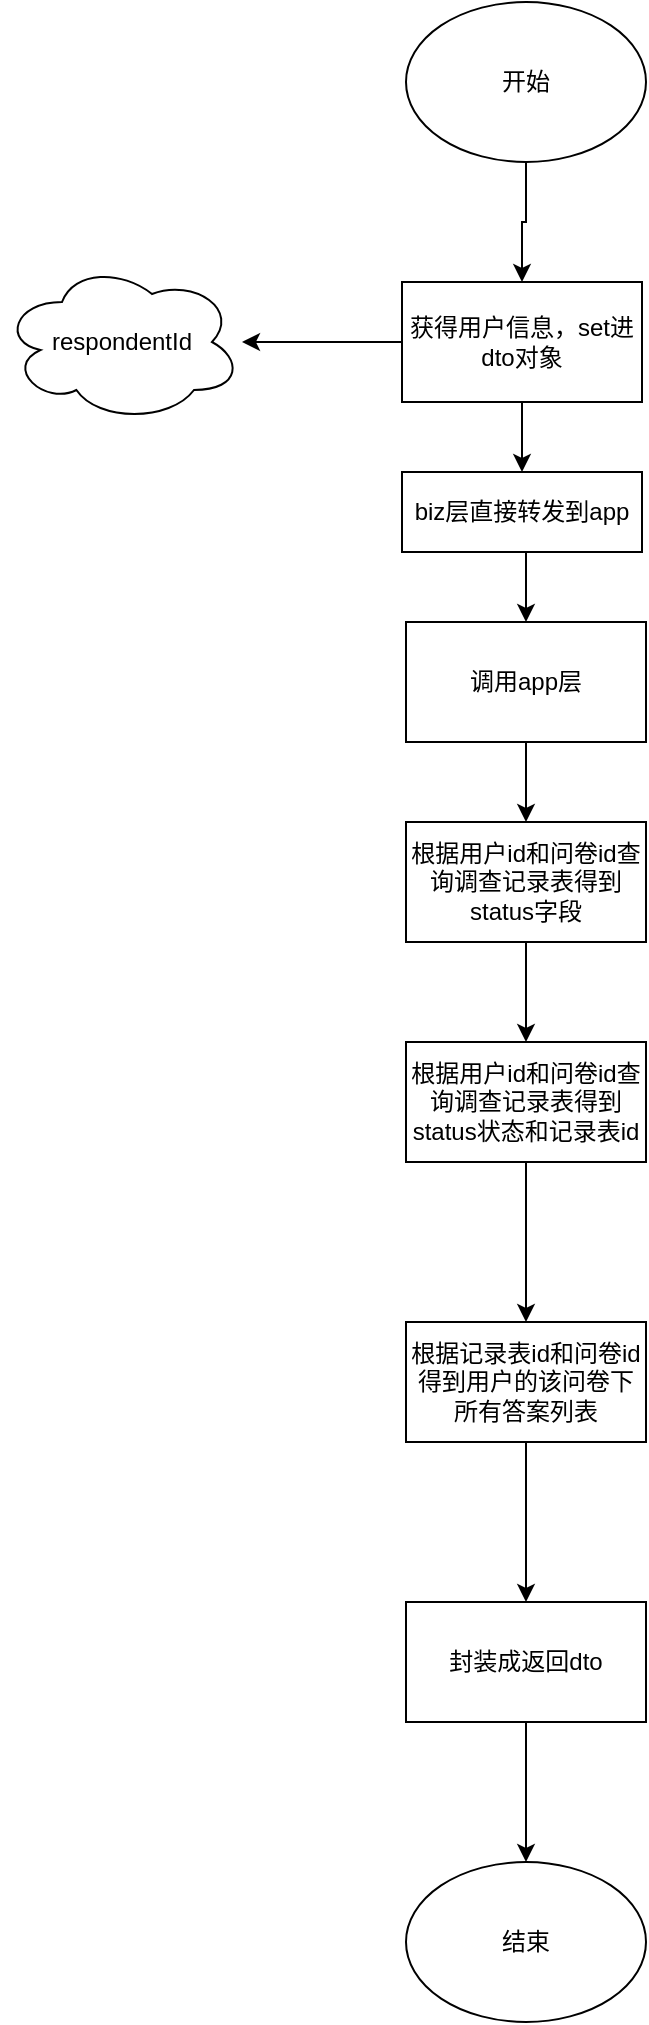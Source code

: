 <mxfile version="14.1.8" type="device"><diagram id="gh-9rbg9HAU7-hi8KlIV" name="第 1 页"><mxGraphModel dx="1106" dy="997" grid="1" gridSize="10" guides="1" tooltips="1" connect="1" arrows="1" fold="1" page="1" pageScale="1" pageWidth="827" pageHeight="1169" math="0" shadow="0"><root><mxCell id="0"/><mxCell id="1" parent="0"/><mxCell id="0sEu4-zrserLTAD2xwi--16" value="" style="edgeStyle=orthogonalEdgeStyle;rounded=0;orthogonalLoop=1;jettySize=auto;html=1;" edge="1" parent="1" source="0sEu4-zrserLTAD2xwi--1" target="0sEu4-zrserLTAD2xwi--14"><mxGeometry relative="1" as="geometry"/></mxCell><mxCell id="0sEu4-zrserLTAD2xwi--1" value="开始" style="ellipse;whiteSpace=wrap;html=1;" vertex="1" parent="1"><mxGeometry x="340" y="20" width="120" height="80" as="geometry"/></mxCell><mxCell id="0sEu4-zrserLTAD2xwi--18" value="" style="edgeStyle=orthogonalEdgeStyle;rounded=0;orthogonalLoop=1;jettySize=auto;html=1;" edge="1" parent="1" source="0sEu4-zrserLTAD2xwi--9" target="0sEu4-zrserLTAD2xwi--17"><mxGeometry relative="1" as="geometry"/></mxCell><mxCell id="0sEu4-zrserLTAD2xwi--9" value="调用app层" style="whiteSpace=wrap;html=1;" vertex="1" parent="1"><mxGeometry x="340" y="330" width="120" height="60" as="geometry"/></mxCell><mxCell id="0sEu4-zrserLTAD2xwi--10" style="edgeStyle=orthogonalEdgeStyle;rounded=0;orthogonalLoop=1;jettySize=auto;html=1;exitX=0.5;exitY=1;exitDx=0;exitDy=0;entryX=0.5;entryY=0;entryDx=0;entryDy=0;" edge="1" parent="1" source="0sEu4-zrserLTAD2xwi--11" target="0sEu4-zrserLTAD2xwi--9"><mxGeometry relative="1" as="geometry"/></mxCell><mxCell id="0sEu4-zrserLTAD2xwi--11" value="biz层直接转发到app" style="rounded=0;whiteSpace=wrap;html=1;" vertex="1" parent="1"><mxGeometry x="338" y="255" width="120" height="40" as="geometry"/></mxCell><mxCell id="0sEu4-zrserLTAD2xwi--12" value="" style="edgeStyle=orthogonalEdgeStyle;rounded=0;orthogonalLoop=1;jettySize=auto;html=1;" edge="1" parent="1" source="0sEu4-zrserLTAD2xwi--14" target="0sEu4-zrserLTAD2xwi--11"><mxGeometry relative="1" as="geometry"/></mxCell><mxCell id="0sEu4-zrserLTAD2xwi--13" value="" style="edgeStyle=orthogonalEdgeStyle;rounded=0;orthogonalLoop=1;jettySize=auto;html=1;" edge="1" parent="1" source="0sEu4-zrserLTAD2xwi--14" target="0sEu4-zrserLTAD2xwi--15"><mxGeometry relative="1" as="geometry"/></mxCell><mxCell id="0sEu4-zrserLTAD2xwi--14" value="获得用户信息，set进dto对象" style="rounded=0;whiteSpace=wrap;html=1;" vertex="1" parent="1"><mxGeometry x="338" y="160" width="120" height="60" as="geometry"/></mxCell><mxCell id="0sEu4-zrserLTAD2xwi--15" value="respondentId" style="ellipse;shape=cloud;whiteSpace=wrap;html=1;rounded=0;" vertex="1" parent="1"><mxGeometry x="138" y="150" width="120" height="80" as="geometry"/></mxCell><mxCell id="0sEu4-zrserLTAD2xwi--20" value="" style="edgeStyle=orthogonalEdgeStyle;rounded=0;orthogonalLoop=1;jettySize=auto;html=1;" edge="1" parent="1" source="0sEu4-zrserLTAD2xwi--17" target="0sEu4-zrserLTAD2xwi--19"><mxGeometry relative="1" as="geometry"/></mxCell><mxCell id="0sEu4-zrserLTAD2xwi--17" value="根据用户id和问卷id查询调查记录表得到status字段" style="whiteSpace=wrap;html=1;" vertex="1" parent="1"><mxGeometry x="340" y="430" width="120" height="60" as="geometry"/></mxCell><mxCell id="0sEu4-zrserLTAD2xwi--22" value="" style="edgeStyle=orthogonalEdgeStyle;rounded=0;orthogonalLoop=1;jettySize=auto;html=1;" edge="1" parent="1" source="0sEu4-zrserLTAD2xwi--19" target="0sEu4-zrserLTAD2xwi--21"><mxGeometry relative="1" as="geometry"/></mxCell><mxCell id="0sEu4-zrserLTAD2xwi--19" value="根据用户id和问卷id查询调查记录表得到status状态和记录表id" style="whiteSpace=wrap;html=1;" vertex="1" parent="1"><mxGeometry x="340" y="540" width="120" height="60" as="geometry"/></mxCell><mxCell id="0sEu4-zrserLTAD2xwi--24" value="" style="edgeStyle=orthogonalEdgeStyle;rounded=0;orthogonalLoop=1;jettySize=auto;html=1;" edge="1" parent="1" source="0sEu4-zrserLTAD2xwi--21" target="0sEu4-zrserLTAD2xwi--23"><mxGeometry relative="1" as="geometry"/></mxCell><mxCell id="0sEu4-zrserLTAD2xwi--21" value="根据记录表id和问卷id得到用户的该问卷下所有答案列表" style="whiteSpace=wrap;html=1;" vertex="1" parent="1"><mxGeometry x="340" y="680" width="120" height="60" as="geometry"/></mxCell><mxCell id="0sEu4-zrserLTAD2xwi--26" value="" style="edgeStyle=orthogonalEdgeStyle;rounded=0;orthogonalLoop=1;jettySize=auto;html=1;" edge="1" parent="1" source="0sEu4-zrserLTAD2xwi--23" target="0sEu4-zrserLTAD2xwi--25"><mxGeometry relative="1" as="geometry"/></mxCell><mxCell id="0sEu4-zrserLTAD2xwi--23" value="封装成返回dto" style="whiteSpace=wrap;html=1;" vertex="1" parent="1"><mxGeometry x="340" y="820" width="120" height="60" as="geometry"/></mxCell><mxCell id="0sEu4-zrserLTAD2xwi--25" value="结束" style="ellipse;whiteSpace=wrap;html=1;" vertex="1" parent="1"><mxGeometry x="340" y="950" width="120" height="80" as="geometry"/></mxCell></root></mxGraphModel></diagram></mxfile>